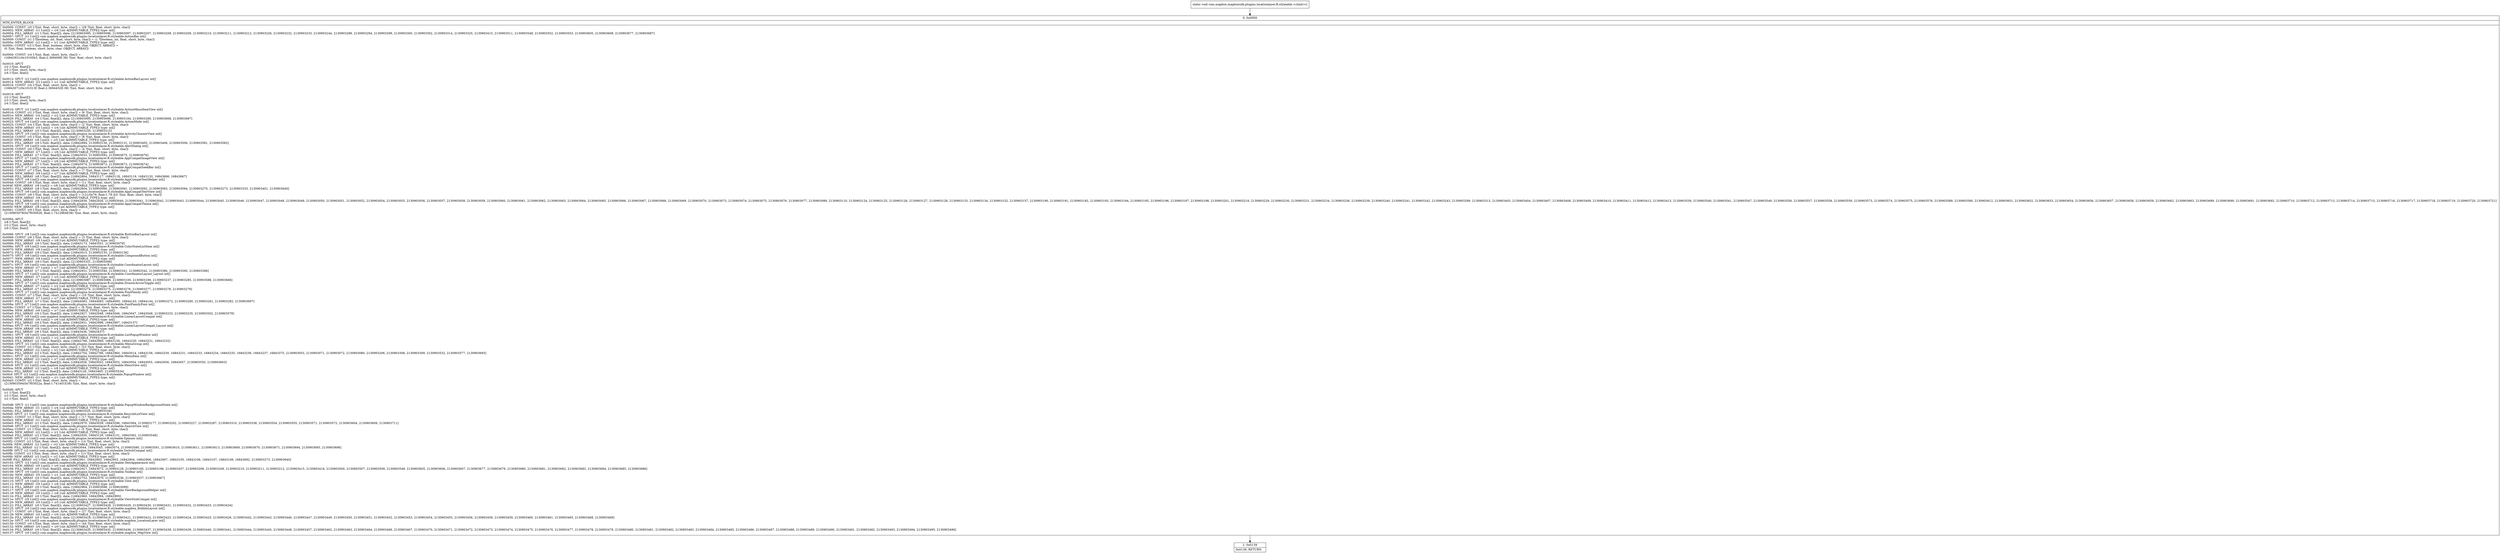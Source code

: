 digraph "CFG forcom.mapbox.mapboxsdk.plugins.locationlayer.R.styleable.\<clinit\>()V" {
Node_0 [shape=record,label="{0\:\ 0x0000|MTH_ENTER_BLOCK\l|0x0000: CONST  (r0 I:?[int, float, short, byte, char]) = (29 ?[int, float, short, byte, char]) \l0x0002: NEW_ARRAY  (r1 I:int[]) = (r0 I:int A[IMMUTABLE_TYPE]) type: int[] \l0x0004: FILL_ARRAY  (r1 I:?[int, float][]), data: [2130903095, 2130903096, 2130903097, 2130903207, 2130903208, 2130903209, 2130903210, 2130903211, 2130903212, 2130903226, 2130903232, 2130903233, 2130903244, 2130903289, 2130903294, 2130903299, 2130903300, 2130903302, 2130903314, 2130903325, 2130903415, 2130903511, 2130903548, 2130903552, 2130903553, 2130903605, 2130903608, 2130903677, 2130903687] \l0x0007: SPUT  (r1 I:int[]) com.mapbox.mapboxsdk.plugins.locationlayer.R.styleable.ActionBar int[] \l0x0009: CONST  (r1 I:?[boolean, int, float, short, byte, char]) = (1 ?[boolean, int, float, short, byte, char]) \l0x000a: NEW_ARRAY  (r2 I:int[]) = (r1 I:int A[IMMUTABLE_TYPE]) type: int[] \l0x000c: CONST  (r3 I:?[int, float, boolean, short, byte, char, OBJECT, ARRAY]) = \l  (0 ?[int, float, boolean, short, byte, char, OBJECT, ARRAY])\l \l0x000d: CONST  (r4 I:?[int, float, short, byte, char]) = \l  (16842931(0x10100b3, float:2.369406E\-38) ?[int, float, short, byte, char])\l \l0x0010: APUT  \l  (r2 I:?[int, float][])\l  (r3 I:?[int, short, byte, char])\l  (r4 I:?[int, float])\l \l0x0012: SPUT  (r2 I:int[]) com.mapbox.mapboxsdk.plugins.locationlayer.R.styleable.ActionBarLayout int[] \l0x0014: NEW_ARRAY  (r2 I:int[]) = (r1 I:int A[IMMUTABLE_TYPE]) type: int[] \l0x0016: CONST  (r4 I:?[int, float, short, byte, char]) = \l  (16843071(0x101013f, float:2.3694452E\-38) ?[int, float, short, byte, char])\l \l0x0019: APUT  \l  (r2 I:?[int, float][])\l  (r3 I:?[int, short, byte, char])\l  (r4 I:?[int, float])\l \l0x001b: SPUT  (r2 I:int[]) com.mapbox.mapboxsdk.plugins.locationlayer.R.styleable.ActionMenuItemView int[] \l0x001d: CONST  (r2 I:?[int, float, short, byte, char]) = (6 ?[int, float, short, byte, char]) \l0x001e: NEW_ARRAY  (r4 I:int[]) = (r2 I:int A[IMMUTABLE_TYPE]) type: int[] \l0x0020: FILL_ARRAY  (r4 I:?[int, float][]), data: [2130903095, 2130903096, 2130903184, 2130903289, 2130903608, 2130903687] \l0x0023: SPUT  (r4 I:int[]) com.mapbox.mapboxsdk.plugins.locationlayer.R.styleable.ActionMode int[] \l0x0025: CONST  (r4 I:?[int, float, short, byte, char]) = (2 ?[int, float, short, byte, char]) \l0x0026: NEW_ARRAY  (r5 I:int[]) = (r4 I:int A[IMMUTABLE_TYPE]) type: int[] \l0x0028: FILL_ARRAY  (r5 I:?[int, float][]), data: [2130903250, 2130903315] \l0x002b: SPUT  (r5 I:int[]) com.mapbox.mapboxsdk.plugins.locationlayer.R.styleable.ActivityChooserView int[] \l0x002d: CONST  (r5 I:?[int, float, short, byte, char]) = (8 ?[int, float, short, byte, char]) \l0x002f: NEW_ARRAY  (r6 I:int[]) = (r5 I:int A[IMMUTABLE_TYPE]) type: int[] \l0x0031: FILL_ARRAY  (r6 I:?[int, float][]), data: [16842994, 2130903130, 2130903131, 2130903405, 2130903406, 2130903506, 2130903581, 2130903582] \l0x0034: SPUT  (r6 I:int[]) com.mapbox.mapboxsdk.plugins.locationlayer.R.styleable.AlertDialog int[] \l0x0036: CONST  (r6 I:?[int, float, short, byte, char]) = (4 ?[int, float, short, byte, char]) \l0x0037: NEW_ARRAY  (r7 I:int[]) = (r6 I:int A[IMMUTABLE_TYPE]) type: int[] \l0x0039: FILL_ARRAY  (r7 I:?[int, float][]), data: [16843033, 2130903592, 2130903675, 2130903676] \l0x003c: SPUT  (r7 I:int[]) com.mapbox.mapboxsdk.plugins.locationlayer.R.styleable.AppCompatImageView int[] \l0x003e: NEW_ARRAY  (r7 I:int[]) = (r6 I:int A[IMMUTABLE_TYPE]) type: int[] \l0x0040: FILL_ARRAY  (r7 I:?[int, float][]), data: [16843074, 2130903672, 2130903673, 2130903674] \l0x0043: SPUT  (r7 I:int[]) com.mapbox.mapboxsdk.plugins.locationlayer.R.styleable.AppCompatSeekBar int[] \l0x0045: CONST  (r7 I:?[int, float, short, byte, char]) = (7 ?[int, float, short, byte, char]) \l0x0046: NEW_ARRAY  (r8 I:int[]) = (r7 I:int A[IMMUTABLE_TYPE]) type: int[] \l0x0048: FILL_ARRAY  (r8 I:?[int, float][]), data: [16842804, 16843117, 16843118, 16843119, 16843120, 16843666, 16843667] \l0x004b: SPUT  (r8 I:int[]) com.mapbox.mapboxsdk.plugins.locationlayer.R.styleable.AppCompatTextHelper int[] \l0x004d: CONST  (r8 I:?[int, float, short, byte, char]) = (11 ?[int, float, short, byte, char]) \l0x004f: NEW_ARRAY  (r8 I:int[]) = (r8 I:int A[IMMUTABLE_TYPE]) type: int[] \l0x0051: FILL_ARRAY  (r8 I:?[int, float][]), data: [16842804, 2130903090, 2130903091, 2130903092, 2130903093, 2130903094, 2130903270, 2130903273, 2130903333, 2130903401, 2130903640] \l0x0054: SPUT  (r8 I:int[]) com.mapbox.mapboxsdk.plugins.locationlayer.R.styleable.AppCompatTextView int[] \l0x0056: CONST  (r8 I:?[int, float, short, byte, char]) = (121(0x79, float:1.7E\-43) ?[int, float, short, byte, char]) \l0x0058: NEW_ARRAY  (r8 I:int[]) = (r8 I:int A[IMMUTABLE_TYPE]) type: int[] \l0x005a: FILL_ARRAY  (r8 I:?[int, float][]), data: [16842839, 16842926, 2130903040, 2130903041, 2130903042, 2130903043, 2130903044, 2130903045, 2130903046, 2130903047, 2130903048, 2130903049, 2130903050, 2130903051, 2130903052, 2130903054, 2130903055, 2130903056, 2130903057, 2130903058, 2130903059, 2130903060, 2130903061, 2130903062, 2130903063, 2130903064, 2130903065, 2130903066, 2130903067, 2130903068, 2130903069, 2130903070, 2130903073, 2130903074, 2130903075, 2130903076, 2130903077, 2130903089, 2130903110, 2130903124, 2130903125, 2130903126, 2130903127, 2130903128, 2130903133, 2130903134, 2130903152, 2130903157, 2130903190, 2130903191, 2130903192, 2130903193, 2130903194, 2130903195, 2130903196, 2130903197, 2130903198, 2130903201, 2130903219, 2130903229, 2130903230, 2130903231, 2130903234, 2130903236, 2130903239, 2130903240, 2130903241, 2130903242, 2130903243, 2130903299, 2130903313, 2130903403, 2130903404, 2130903407, 2130903408, 2130903409, 2130903410, 2130903411, 2130903412, 2130903413, 2130903539, 2130903540, 2130903541, 2130903547, 2130903549, 2130903556, 2130903557, 2130903558, 2130903559, 2130903573, 2130903574, 2130903575, 2130903576, 2130903589, 2130903590, 2130903612, 2130903651, 2130903652, 2130903653, 2130903654, 2130903656, 2130903657, 2130903658, 2130903659, 2130903662, 2130903663, 2130903689, 2130903690, 2130903691, 2130903692, 2130903710, 2130903712, 2130903713, 2130903714, 2130903715, 2130903716, 2130903717, 2130903718, 2130903719, 2130903720, 2130903721] \l0x005d: SPUT  (r8 I:int[]) com.mapbox.mapboxsdk.plugins.locationlayer.R.styleable.AppCompatTheme int[] \l0x005f: NEW_ARRAY  (r8 I:int[]) = (r1 I:int A[IMMUTABLE_TYPE]) type: int[] \l0x0061: CONST  (r9 I:?[int, float, short, byte, char]) = \l  (2130903078(0x7f030026, float:1.7412964E38) ?[int, float, short, byte, char])\l \l0x0064: APUT  \l  (r8 I:?[int, float][])\l  (r3 I:?[int, short, byte, char])\l  (r9 I:?[int, float])\l \l0x0066: SPUT  (r8 I:int[]) com.mapbox.mapboxsdk.plugins.locationlayer.R.styleable.ButtonBarLayout int[] \l0x0068: CONST  (r8 I:?[int, float, short, byte, char]) = (3 ?[int, float, short, byte, char]) \l0x0069: NEW_ARRAY  (r9 I:int[]) = (r8 I:int A[IMMUTABLE_TYPE]) type: int[] \l0x006b: FILL_ARRAY  (r9 I:?[int, float][]), data: [16843173, 16843551, 2130903079] \l0x006e: SPUT  (r9 I:int[]) com.mapbox.mapboxsdk.plugins.locationlayer.R.styleable.ColorStateListItem int[] \l0x0070: NEW_ARRAY  (r9 I:int[]) = (r8 I:int A[IMMUTABLE_TYPE]) type: int[] \l0x0072: FILL_ARRAY  (r9 I:?[int, float][]), data: [16843015, 2130903135, 2130903136] \l0x0075: SPUT  (r9 I:int[]) com.mapbox.mapboxsdk.plugins.locationlayer.R.styleable.CompoundButton int[] \l0x0077: NEW_ARRAY  (r9 I:int[]) = (r4 I:int A[IMMUTABLE_TYPE]) type: int[] \l0x0079: FILL_ARRAY  (r9 I:?[int, float][]), data: [2130903331, 2130903599] \l0x007c: SPUT  (r9 I:int[]) com.mapbox.mapboxsdk.plugins.locationlayer.R.styleable.CoordinatorLayout int[] \l0x007e: NEW_ARRAY  (r7 I:int[]) = (r7 I:int A[IMMUTABLE_TYPE]) type: int[] \l0x0080: FILL_ARRAY  (r7 I:?[int, float][]), data: [16842931, 2130903340, 2130903341, 2130903342, 2130903386, 2130903395, 2130903396] \l0x0083: SPUT  (r7 I:int[]) com.mapbox.mapboxsdk.plugins.locationlayer.R.styleable.CoordinatorLayout_Layout int[] \l0x0085: NEW_ARRAY  (r7 I:int[]) = (r5 I:int A[IMMUTABLE_TYPE]) type: int[] \l0x0087: FILL_ARRAY  (r7 I:?[int, float][]), data: [2130903087, 2130903088, 2130903100, 2130903189, 2130903237, 2130903285, 2130903588, 2130903668] \l0x008a: SPUT  (r7 I:int[]) com.mapbox.mapboxsdk.plugins.locationlayer.R.styleable.DrawerArrowToggle int[] \l0x008c: NEW_ARRAY  (r7 I:int[]) = (r2 I:int A[IMMUTABLE_TYPE]) type: int[] \l0x008e: FILL_ARRAY  (r7 I:?[int, float][]), data: [2130903274, 2130903275, 2130903276, 2130903277, 2130903278, 2130903279] \l0x0091: SPUT  (r7 I:int[]) com.mapbox.mapboxsdk.plugins.locationlayer.R.styleable.FontFamily int[] \l0x0093: CONST  (r7 I:?[int, float, short, byte, char]) = (10 ?[int, float, short, byte, char]) \l0x0095: NEW_ARRAY  (r7 I:int[]) = (r7 I:int A[IMMUTABLE_TYPE]) type: int[] \l0x0097: FILL_ARRAY  (r7 I:?[int, float][]), data: [16844082, 16844083, 16844095, 16844143, 16844144, 2130903272, 2130903280, 2130903281, 2130903282, 2130903697] \l0x009a: SPUT  (r7 I:int[]) com.mapbox.mapboxsdk.plugins.locationlayer.R.styleable.FontFamilyFont int[] \l0x009c: CONST  (r7 I:?[int, float, short, byte, char]) = (9 ?[int, float, short, byte, char]) \l0x009e: NEW_ARRAY  (r9 I:int[]) = (r7 I:int A[IMMUTABLE_TYPE]) type: int[] \l0x00a0: FILL_ARRAY  (r9 I:?[int, float][]), data: [16842927, 16842948, 16843046, 16843047, 16843048, 2130903233, 2130903235, 2130903502, 2130903578] \l0x00a3: SPUT  (r9 I:int[]) com.mapbox.mapboxsdk.plugins.locationlayer.R.styleable.LinearLayoutCompat int[] \l0x00a5: NEW_ARRAY  (r6 I:int[]) = (r6 I:int A[IMMUTABLE_TYPE]) type: int[] \l0x00a7: FILL_ARRAY  (r6 I:?[int, float][]), data: [16842931, 16842996, 16842997, 16843137] \l0x00aa: SPUT  (r6 I:int[]) com.mapbox.mapboxsdk.plugins.locationlayer.R.styleable.LinearLayoutCompat_Layout int[] \l0x00ac: NEW_ARRAY  (r6 I:int[]) = (r4 I:int A[IMMUTABLE_TYPE]) type: int[] \l0x00ae: FILL_ARRAY  (r6 I:?[int, float][]), data: [16843436, 16843437] \l0x00b1: SPUT  (r6 I:int[]) com.mapbox.mapboxsdk.plugins.locationlayer.R.styleable.ListPopupWindow int[] \l0x00b3: NEW_ARRAY  (r2 I:int[]) = (r2 I:int A[IMMUTABLE_TYPE]) type: int[] \l0x00b5: FILL_ARRAY  (r2 I:?[int, float][]), data: [16842766, 16842960, 16843156, 16843230, 16843231, 16843232] \l0x00b8: SPUT  (r2 I:int[]) com.mapbox.mapboxsdk.plugins.locationlayer.R.styleable.MenuGroup int[] \l0x00ba: CONST  (r2 I:?[int, float, short, byte, char]) = (23 ?[int, float, short, byte, char]) \l0x00bc: NEW_ARRAY  (r2 I:int[]) = (r2 I:int A[IMMUTABLE_TYPE]) type: int[] \l0x00be: FILL_ARRAY  (r2 I:?[int, float][]), data: [16842754, 16842766, 16842960, 16843014, 16843156, 16843230, 16843231, 16843233, 16843234, 16843235, 16843236, 16843237, 16843375, 2130903053, 2130903071, 2130903072, 2130903080, 2130903206, 2130903308, 2130903309, 2130903532, 2130903577, 2130903693] \l0x00c1: SPUT  (r2 I:int[]) com.mapbox.mapboxsdk.plugins.locationlayer.R.styleable.MenuItem int[] \l0x00c3: NEW_ARRAY  (r2 I:int[]) = (r7 I:int A[IMMUTABLE_TYPE]) type: int[] \l0x00c5: FILL_ARRAY  (r2 I:?[int, float][]), data: [16842926, 16843052, 16843053, 16843054, 16843055, 16843056, 16843057, 2130903550, 2130903603] \l0x00c8: SPUT  (r2 I:int[]) com.mapbox.mapboxsdk.plugins.locationlayer.R.styleable.MenuView int[] \l0x00ca: NEW_ARRAY  (r2 I:int[]) = (r8 I:int A[IMMUTABLE_TYPE]) type: int[] \l0x00cc: FILL_ARRAY  (r2 I:?[int, float][]), data: [16843126, 16843465, 2130903534] \l0x00cf: SPUT  (r2 I:int[]) com.mapbox.mapboxsdk.plugins.locationlayer.R.styleable.PopupWindow int[] \l0x00d1: NEW_ARRAY  (r1 I:int[]) = (r1 I:int A[IMMUTABLE_TYPE]) type: int[] \l0x00d3: CONST  (r2 I:?[int, float, short, byte, char]) = \l  (2130903594(0x7f03022a, float:1.741401E38) ?[int, float, short, byte, char])\l \l0x00d6: APUT  \l  (r1 I:?[int, float][])\l  (r3 I:?[int, short, byte, char])\l  (r2 I:?[int, float])\l \l0x00d8: SPUT  (r1 I:int[]) com.mapbox.mapboxsdk.plugins.locationlayer.R.styleable.PopupWindowBackgroundState int[] \l0x00da: NEW_ARRAY  (r1 I:int[]) = (r4 I:int A[IMMUTABLE_TYPE]) type: int[] \l0x00dc: FILL_ARRAY  (r1 I:?[int, float][]), data: [2130903535, 2130903538] \l0x00df: SPUT  (r1 I:int[]) com.mapbox.mapboxsdk.plugins.locationlayer.R.styleable.RecycleListView int[] \l0x00e1: CONST  (r1 I:?[int, float, short, byte, char]) = (17 ?[int, float, short, byte, char]) \l0x00e3: NEW_ARRAY  (r1 I:int[]) = (r1 I:int A[IMMUTABLE_TYPE]) type: int[] \l0x00e5: FILL_ARRAY  (r1 I:?[int, float][]), data: [16842970, 16843039, 16843296, 16843364, 2130903177, 2130903202, 2130903227, 2130903287, 2130903310, 2130903338, 2130903554, 2130903555, 2130903571, 2130903572, 2130903604, 2130903609, 2130903711] \l0x00e8: SPUT  (r1 I:int[]) com.mapbox.mapboxsdk.plugins.locationlayer.R.styleable.SearchView int[] \l0x00ea: CONST  (r1 I:?[int, float, short, byte, char]) = (5 ?[int, float, short, byte, char]) \l0x00eb: NEW_ARRAY  (r2 I:int[]) = (r1 I:int A[IMMUTABLE_TYPE]) type: int[] \l0x00ed: FILL_ARRAY  (r2 I:?[int, float][]), data: [16842930, 16843126, 16843131, 16843362, 2130903548] \l0x00f0: SPUT  (r2 I:int[]) com.mapbox.mapboxsdk.plugins.locationlayer.R.styleable.Spinner int[] \l0x00f2: CONST  (r2 I:?[int, float, short, byte, char]) = (14 ?[int, float, short, byte, char]) \l0x00f4: NEW_ARRAY  (r2 I:int[]) = (r2 I:int A[IMMUTABLE_TYPE]) type: int[] \l0x00f6: FILL_ARRAY  (r2 I:?[int, float][]), data: [16843044, 16843045, 16843074, 2130903580, 2130903591, 2130903610, 2130903611, 2130903613, 2130903669, 2130903670, 2130903671, 2130903694, 2130903695, 2130903696] \l0x00f9: SPUT  (r2 I:int[]) com.mapbox.mapboxsdk.plugins.locationlayer.R.styleable.SwitchCompat int[] \l0x00fb: CONST  (r2 I:?[int, float, short, byte, char]) = (13 ?[int, float, short, byte, char]) \l0x00fd: NEW_ARRAY  (r2 I:int[]) = (r2 I:int A[IMMUTABLE_TYPE]) type: int[] \l0x00ff: FILL_ARRAY  (r2 I:?[int, float][]), data: [16842901, 16842902, 16842903, 16842904, 16842906, 16842907, 16843105, 16843106, 16843107, 16843108, 16843692, 2130903273, 2130903640] \l0x0102: SPUT  (r2 I:int[]) com.mapbox.mapboxsdk.plugins.locationlayer.R.styleable.TextAppearance int[] \l0x0104: NEW_ARRAY  (r0 I:int[]) = (r0 I:int A[IMMUTABLE_TYPE]) type: int[] \l0x0106: FILL_ARRAY  (r0 I:?[int, float][]), data: [16842927, 16843072, 2130903129, 2130903185, 2130903186, 2130903207, 2130903208, 2130903209, 2130903210, 2130903211, 2130903212, 2130903415, 2130903416, 2130903500, 2130903507, 2130903509, 2130903548, 2130903605, 2130903606, 2130903607, 2130903677, 2130903679, 2130903680, 2130903681, 2130903682, 2130903683, 2130903684, 2130903685, 2130903686] \l0x0109: SPUT  (r0 I:int[]) com.mapbox.mapboxsdk.plugins.locationlayer.R.styleable.Toolbar int[] \l0x010b: NEW_ARRAY  (r0 I:int[]) = (r1 I:int A[IMMUTABLE_TYPE]) type: int[] \l0x010d: FILL_ARRAY  (r0 I:?[int, float][]), data: [16842752, 16842970, 2130903536, 2130903537, 2130903667] \l0x0110: SPUT  (r0 I:int[]) com.mapbox.mapboxsdk.plugins.locationlayer.R.styleable.View int[] \l0x0112: NEW_ARRAY  (r0 I:int[]) = (r8 I:int A[IMMUTABLE_TYPE]) type: int[] \l0x0114: FILL_ARRAY  (r0 I:?[int, float][]), data: [16842964, 2130903098, 2130903099] \l0x0117: SPUT  (r0 I:int[]) com.mapbox.mapboxsdk.plugins.locationlayer.R.styleable.ViewBackgroundHelper int[] \l0x0119: NEW_ARRAY  (r0 I:int[]) = (r8 I:int A[IMMUTABLE_TYPE]) type: int[] \l0x011b: FILL_ARRAY  (r0 I:?[int, float][]), data: [16842960, 16842994, 16842995] \l0x011e: SPUT  (r0 I:int[]) com.mapbox.mapboxsdk.plugins.locationlayer.R.styleable.ViewStubCompat int[] \l0x0120: NEW_ARRAY  (r0 I:int[]) = (r5 I:int A[IMMUTABLE_TYPE]) type: int[] \l0x0122: FILL_ARRAY  (r0 I:?[int, float][]), data: [2130903427, 2130903428, 2130903429, 2130903430, 2130903431, 2130903432, 2130903433, 2130903434] \l0x0125: SPUT  (r0 I:int[]) com.mapbox.mapboxsdk.plugins.locationlayer.R.styleable.mapbox_BubbleLayout int[] \l0x0127: CONST  (r0 I:?[int, float, short, byte, char]) = (27 ?[int, float, short, byte, char]) \l0x0129: NEW_ARRAY  (r0 I:int[]) = (r0 I:int A[IMMUTABLE_TYPE]) type: int[] \l0x012b: FILL_ARRAY  (r0 I:?[int, float][]), data: [2130903418, 2130903419, 2130903421, 2130903422, 2130903423, 2130903424, 2130903425, 2130903426, 2130903442, 2130903443, 2130903446, 2130903447, 2130903449, 2130903450, 2130903451, 2130903452, 2130903453, 2130903454, 2130903455, 2130903456, 2130903458, 2130903459, 2130903460, 2130903461, 2130903465, 2130903468, 2130903469] \l0x012e: SPUT  (r0 I:int[]) com.mapbox.mapboxsdk.plugins.locationlayer.R.styleable.mapbox_LocationLayer int[] \l0x0130: CONST  (r0 I:?[int, float, short, byte, char]) = (44 ?[int, float, short, byte, char]) \l0x0132: NEW_ARRAY  (r0 I:int[]) = (r0 I:int A[IMMUTABLE_TYPE]) type: int[] \l0x0134: FILL_ARRAY  (r0 I:?[int, float][]), data: [2130903420, 2130903435, 2130903436, 2130903437, 2130903438, 2130903439, 2130903440, 2130903441, 2130903444, 2130903445, 2130903448, 2130903457, 2130903462, 2130903463, 2130903464, 2130903466, 2130903467, 2130903470, 2130903471, 2130903472, 2130903473, 2130903474, 2130903475, 2130903476, 2130903477, 2130903478, 2130903479, 2130903480, 2130903481, 2130903482, 2130903483, 2130903484, 2130903485, 2130903486, 2130903487, 2130903488, 2130903489, 2130903490, 2130903491, 2130903492, 2130903493, 2130903494, 2130903495, 2130903496] \l0x0137: SPUT  (r0 I:int[]) com.mapbox.mapboxsdk.plugins.locationlayer.R.styleable.mapbox_MapView int[] \l}"];
Node_1 [shape=record,label="{1\:\ 0x0139|0x0139: RETURN   \l}"];
MethodNode[shape=record,label="{static void com.mapbox.mapboxsdk.plugins.locationlayer.R.styleable.\<clinit\>() }"];
MethodNode -> Node_0;
Node_0 -> Node_1;
}

